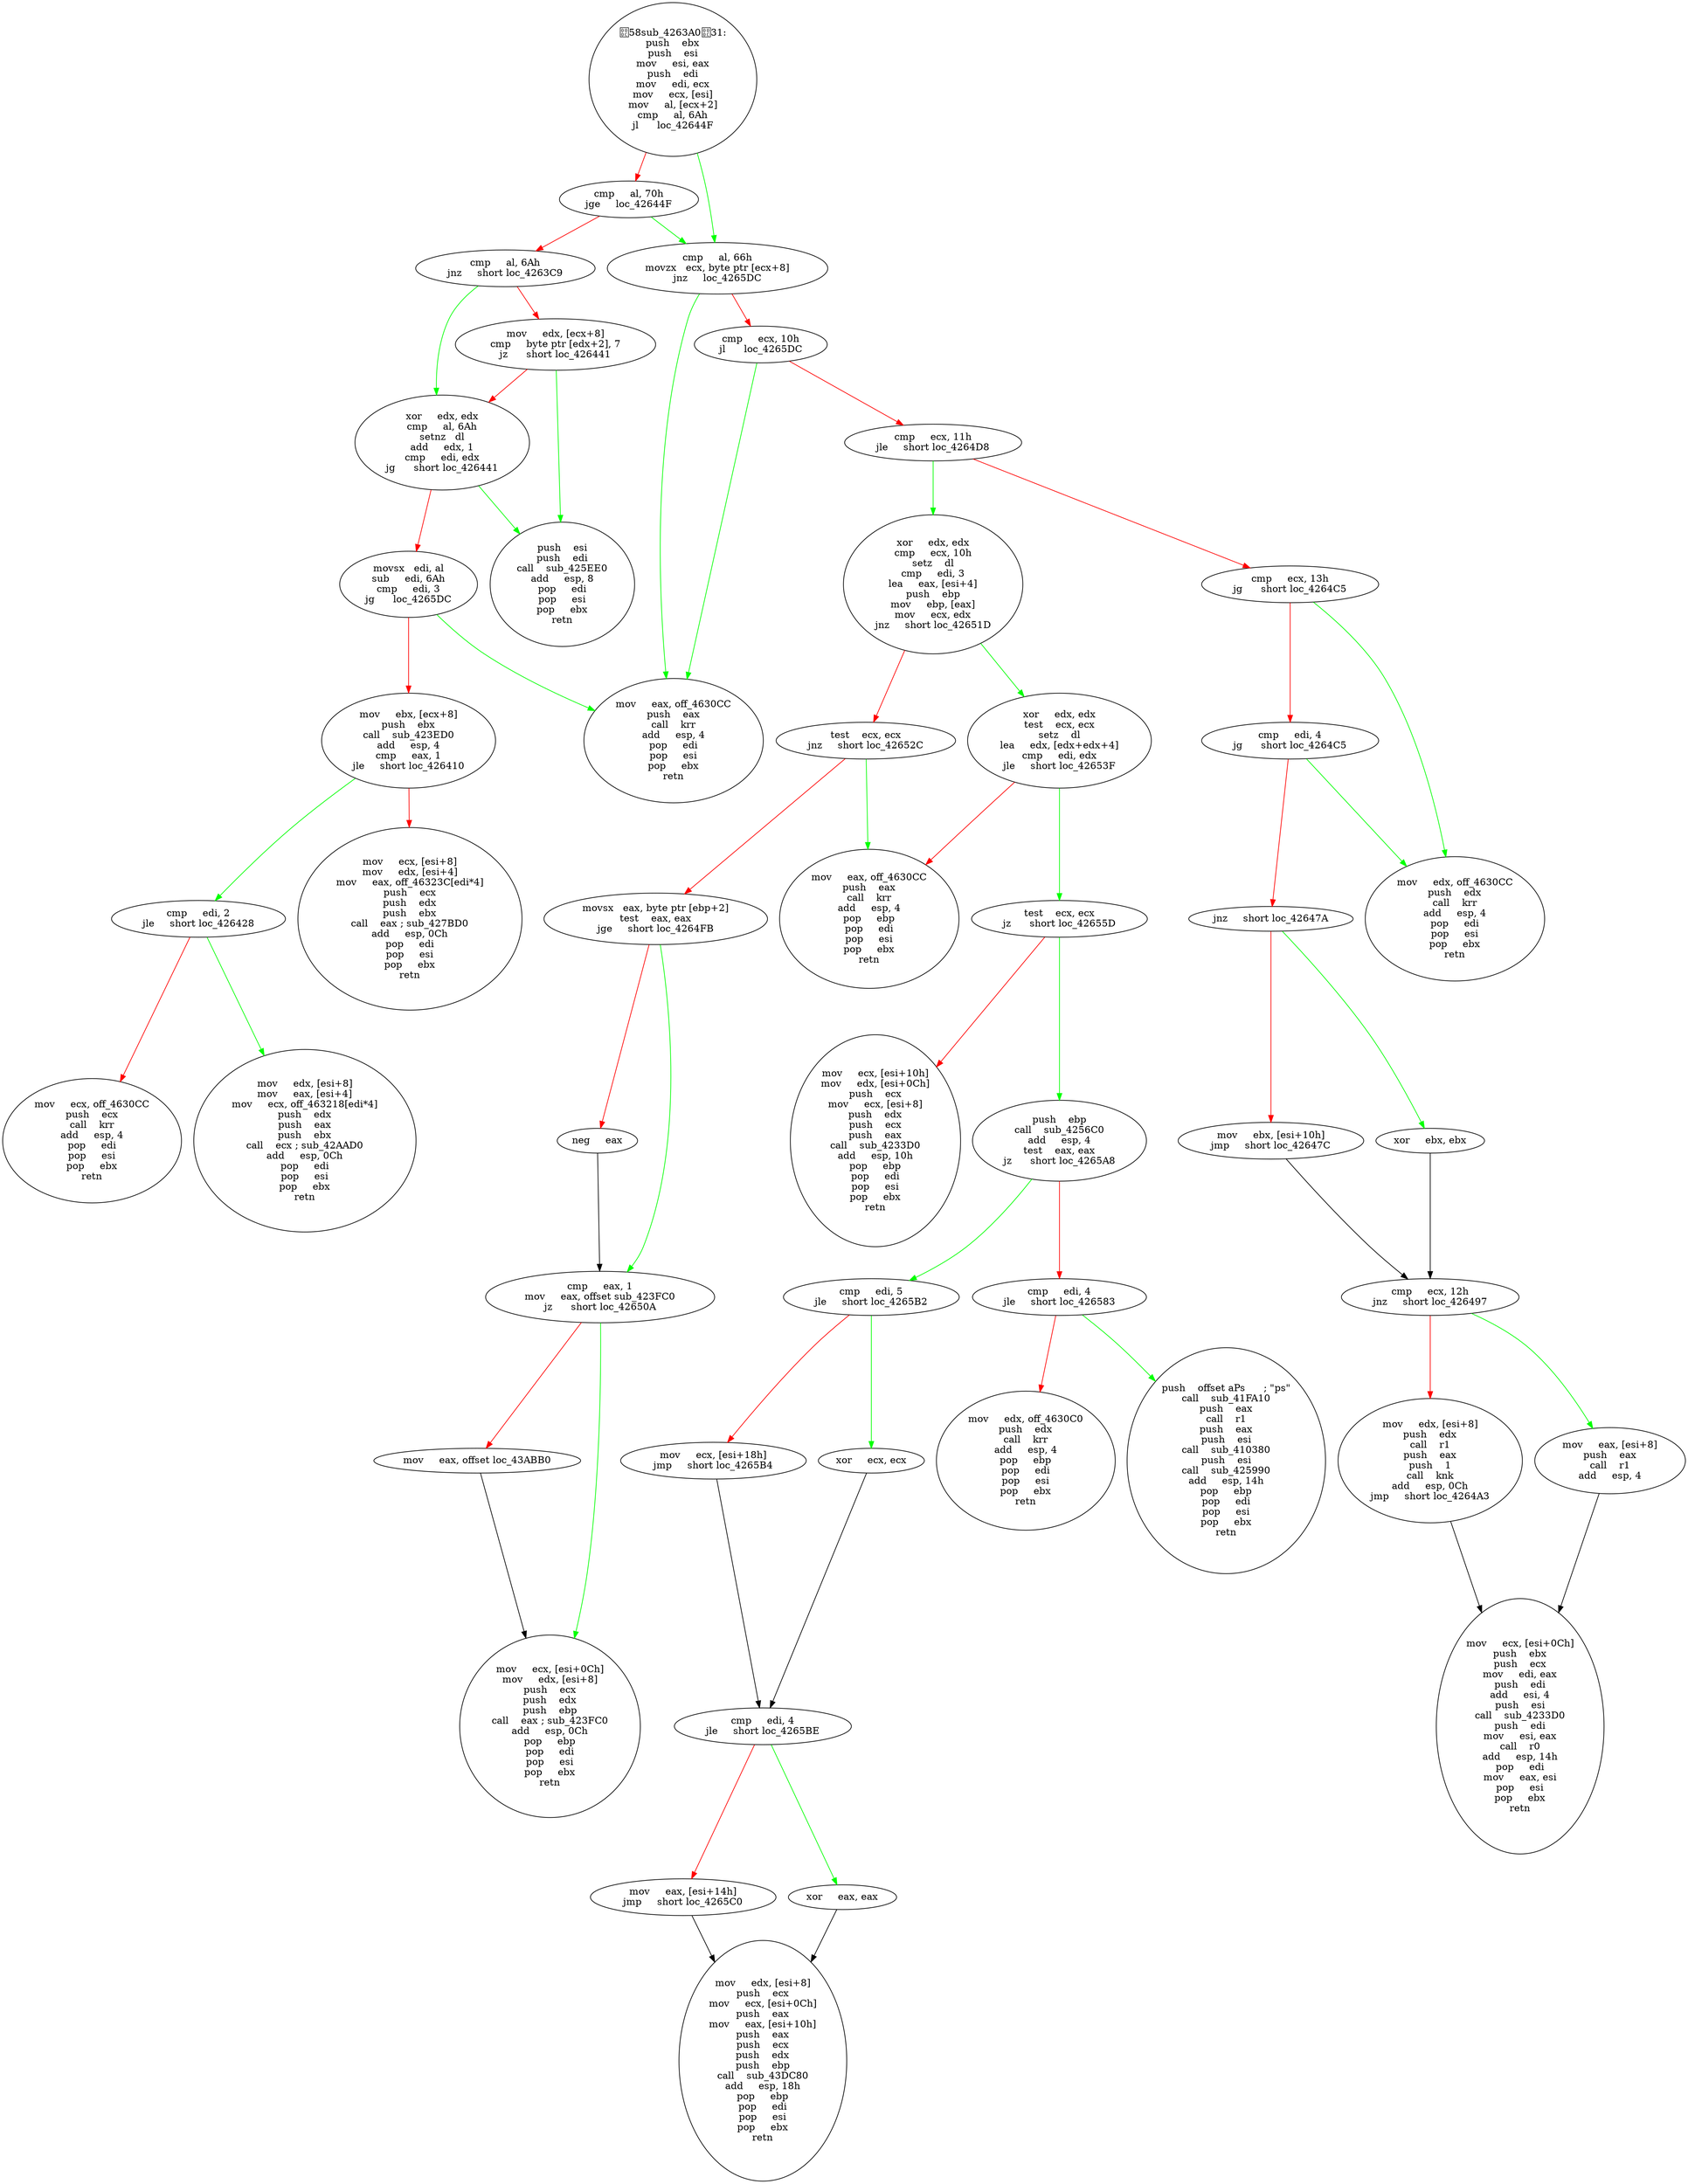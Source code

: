 digraph G{
Node0 [label = "58sub_4263A031:
push    ebx
push    esi
mov     esi, eax
push    edi
mov     edi, ecx
mov     ecx, [esi]
mov     al, [ecx+2]
cmp     al, 6Ah
jl      loc_42644F"]
Node1 [label = "cmp     al, 70h
jge     loc_42644F"]
Node2 [label = "cmp     al, 6Ah
jnz     short loc_4263C9"]
Node3 [label = "mov     edx, [ecx+8]
cmp     byte ptr [edx+2], 7
jz      short loc_426441"]
Node4 [label = "xor     edx, edx
cmp     al, 6Ah
setnz   dl
add     edx, 1
cmp     edi, edx
jg      short loc_426441"]
Node5 [label = "movsx   edi, al
sub     edi, 6Ah
cmp     edi, 3
jg      loc_4265DC"]
Node6 [label = "mov     ebx, [ecx+8]
push    ebx
call    sub_423ED0
add     esp, 4
cmp     eax, 1
jle     short loc_426410"]
Node7 [label = "mov     ecx, [esi+8]
mov     edx, [esi+4]
mov     eax, off_46323C[edi*4]
push    ecx
push    edx
push    ebx
call    eax ; sub_427BD0
add     esp, 0Ch
pop     edi
pop     esi
pop     ebx
retn"]
Node8 [label = "cmp     edi, 2
jle     short loc_426428"]
Node9 [label = "mov     ecx, off_4630CC
push    ecx
call    krr
add     esp, 4
pop     edi
pop     esi
pop     ebx
retn"]
Node10 [label = "mov     edx, [esi+8]
mov     eax, [esi+4]
mov     ecx, off_463218[edi*4]
push    edx
push    eax
push    ebx
call    ecx ; sub_42AAD0
add     esp, 0Ch
pop     edi
pop     esi
pop     ebx
retn"]
Node11 [label = "push    esi
push    edi
call    sub_425EE0
add     esp, 8
pop     edi
pop     esi
pop     ebx
retn"]
Node12 [label = "cmp     al, 66h
movzx   ecx, byte ptr [ecx+8]
jnz     loc_4265DC"]
Node13 [label = "cmp     ecx, 10h
jl      loc_4265DC"]
Node14 [label = "cmp     ecx, 11h
jle     short loc_4264D8"]
Node15 [label = "cmp     ecx, 13h
jg      short loc_4264C5"]
Node16 [label = "cmp     edi, 4
jg      short loc_4264C5"]
Node17 [label = "jnz     short loc_42647A"]
Node18 [label = "mov     ebx, [esi+10h]
jmp     short loc_42647C"]
Node19 [label = "xor     ebx, ebx"]
Node20 [label = "cmp     ecx, 12h
jnz     short loc_426497"]
Node21 [label = "mov     edx, [esi+8]
push    edx
call    r1
push    eax
push    1
call    knk
add     esp, 0Ch
jmp     short loc_4264A3"]
Node22 [label = "mov     eax, [esi+8]
push    eax
call    r1
add     esp, 4"]
Node23 [label = "mov     ecx, [esi+0Ch]
push    ebx
push    ecx
mov     edi, eax
push    edi
add     esi, 4
push    esi
call    sub_4233D0
push    edi
mov     esi, eax
call    r0
add     esp, 14h
pop     edi
mov     eax, esi
pop     esi
pop     ebx
retn"]
Node24 [label = "mov     edx, off_4630CC
push    edx
call    krr
add     esp, 4
pop     edi
pop     esi
pop     ebx
retn"]
Node25 [label = "xor     edx, edx
cmp     ecx, 10h
setz    dl
cmp     edi, 3
lea     eax, [esi+4]
push    ebp
mov     ebp, [eax]
mov     ecx, edx
jnz     short loc_42651D"]
Node26 [label = "test    ecx, ecx
jnz     short loc_42652C"]
Node27 [label = "movsx   eax, byte ptr [ebp+2]
test    eax, eax
jge     short loc_4264FB"]
Node28 [label = "neg     eax"]
Node29 [label = "cmp     eax, 1
mov     eax, offset sub_423FC0
jz      short loc_42650A"]
Node30 [label = "mov     eax, offset loc_43ABB0"]
Node31 [label = "mov     ecx, [esi+0Ch]
mov     edx, [esi+8]
push    ecx
push    edx
push    ebp
call    eax ; sub_423FC0
add     esp, 0Ch
pop     ebp
pop     edi
pop     esi
pop     ebx
retn"]
Node32 [label = "xor     edx, edx
test    ecx, ecx
setz    dl
lea     edx, [edx+edx+4]
cmp     edi, edx
jle     short loc_42653F"]
Node33 [label = "mov     eax, off_4630CC
push    eax
call    krr
add     esp, 4
pop     ebp
pop     edi
pop     esi
pop     ebx
retn"]
Node34 [label = "test    ecx, ecx
jz      short loc_42655D"]
Node35 [label = "mov     ecx, [esi+10h]
mov     edx, [esi+0Ch]
push    ecx
mov     ecx, [esi+8]
push    edx
push    ecx
push    eax
call    sub_4233D0
add     esp, 10h
pop     ebp
pop     edi
pop     esi
pop     ebx
retn"]
Node36 [label = "push    ebp
call    sub_4256C0
add     esp, 4
test    eax, eax
jz      short loc_4265A8"]
Node37 [label = "cmp     edi, 4
jle     short loc_426583"]
Node38 [label = "mov     edx, off_4630C0
push    edx
call    krr
add     esp, 4
pop     ebp
pop     edi
pop     esi
pop     ebx
retn"]
Node39 [label = "push    offset aPs      ; \"ps\"
call    sub_41FA10
push    eax
call    r1
push    eax
push    esi
call    sub_410380
push    esi
call    sub_425990
add     esp, 14h
pop     ebp
pop     edi
pop     esi
pop     ebx
retn"]
Node40 [label = "cmp     edi, 5
jle     short loc_4265B2"]
Node41 [label = "mov     ecx, [esi+18h]
jmp     short loc_4265B4"]
Node42 [label = "xor     ecx, ecx"]
Node43 [label = "cmp     edi, 4
jle     short loc_4265BE"]
Node44 [label = "mov     eax, [esi+14h]
jmp     short loc_4265C0"]
Node45 [label = "xor     eax, eax"]
Node46 [label = "mov     edx, [esi+8]
push    ecx
mov     ecx, [esi+0Ch]
push    eax
mov     eax, [esi+10h]
push    eax
push    ecx
push    edx
push    ebp
call    sub_43DC80
add     esp, 18h
pop     ebp
pop     edi
pop     esi
pop     ebx
retn"]
Node47 [label = "mov     eax, off_4630CC
push    eax
call    krr
add     esp, 4
pop     edi
pop     esi
pop     ebx
retn"]
Node0 -> Node1 [color = "red"]
Node0 -> Node12 [color = "green"]
Node1 -> Node2 [color = "red"]
Node1 -> Node12 [color = "green"]
Node2 -> Node3 [color = "red"]
Node2 -> Node4 [color = "green"]
Node3 -> Node4 [color = "red"]
Node3 -> Node11 [color = "green"]
Node4 -> Node5 [color = "red"]
Node4 -> Node11 [color = "green"]
Node5 -> Node6 [color = "red"]
Node5 -> Node47 [color = "green"]
Node6 -> Node7 [color = "red"]
Node6 -> Node8 [color = "green"]
Node8 -> Node9 [color = "red"]
Node8 -> Node10 [color = "green"]
Node12 -> Node13 [color = "red"]
Node12 -> Node47 [color = "green"]
Node13 -> Node14 [color = "red"]
Node13 -> Node47 [color = "green"]
Node14 -> Node15 [color = "red"]
Node14 -> Node25 [color = "green"]
Node15 -> Node16 [color = "red"]
Node15 -> Node24 [color = "green"]
Node16 -> Node17 [color = "red"]
Node16 -> Node24 [color = "green"]
Node17 -> Node18 [color = "red"]
Node17 -> Node19 [color = "green"]
Node18 -> Node20 [color = "black"]
Node19 -> Node20 [color = "black"]
Node20 -> Node21 [color = "red"]
Node20 -> Node22 [color = "green"]
Node21 -> Node23 [color = "black"]
Node22 -> Node23 [color = "black"]
Node25 -> Node26 [color = "red"]
Node25 -> Node32 [color = "green"]
Node26 -> Node27 [color = "red"]
Node26 -> Node33 [color = "green"]
Node27 -> Node28 [color = "red"]
Node27 -> Node29 [color = "green"]
Node28 -> Node29 [color = "black"]
Node29 -> Node30 [color = "red"]
Node29 -> Node31 [color = "green"]
Node30 -> Node31 [color = "black"]
Node32 -> Node33 [color = "red"]
Node32 -> Node34 [color = "green"]
Node34 -> Node35 [color = "red"]
Node34 -> Node36 [color = "green"]
Node36 -> Node37 [color = "red"]
Node36 -> Node40 [color = "green"]
Node37 -> Node38 [color = "red"]
Node37 -> Node39 [color = "green"]
Node40 -> Node41 [color = "red"]
Node40 -> Node42 [color = "green"]
Node41 -> Node43 [color = "black"]
Node42 -> Node43 [color = "black"]
Node43 -> Node44 [color = "red"]
Node43 -> Node45 [color = "green"]
Node44 -> Node46 [color = "black"]
Node45 -> Node46 [color = "black"]
}